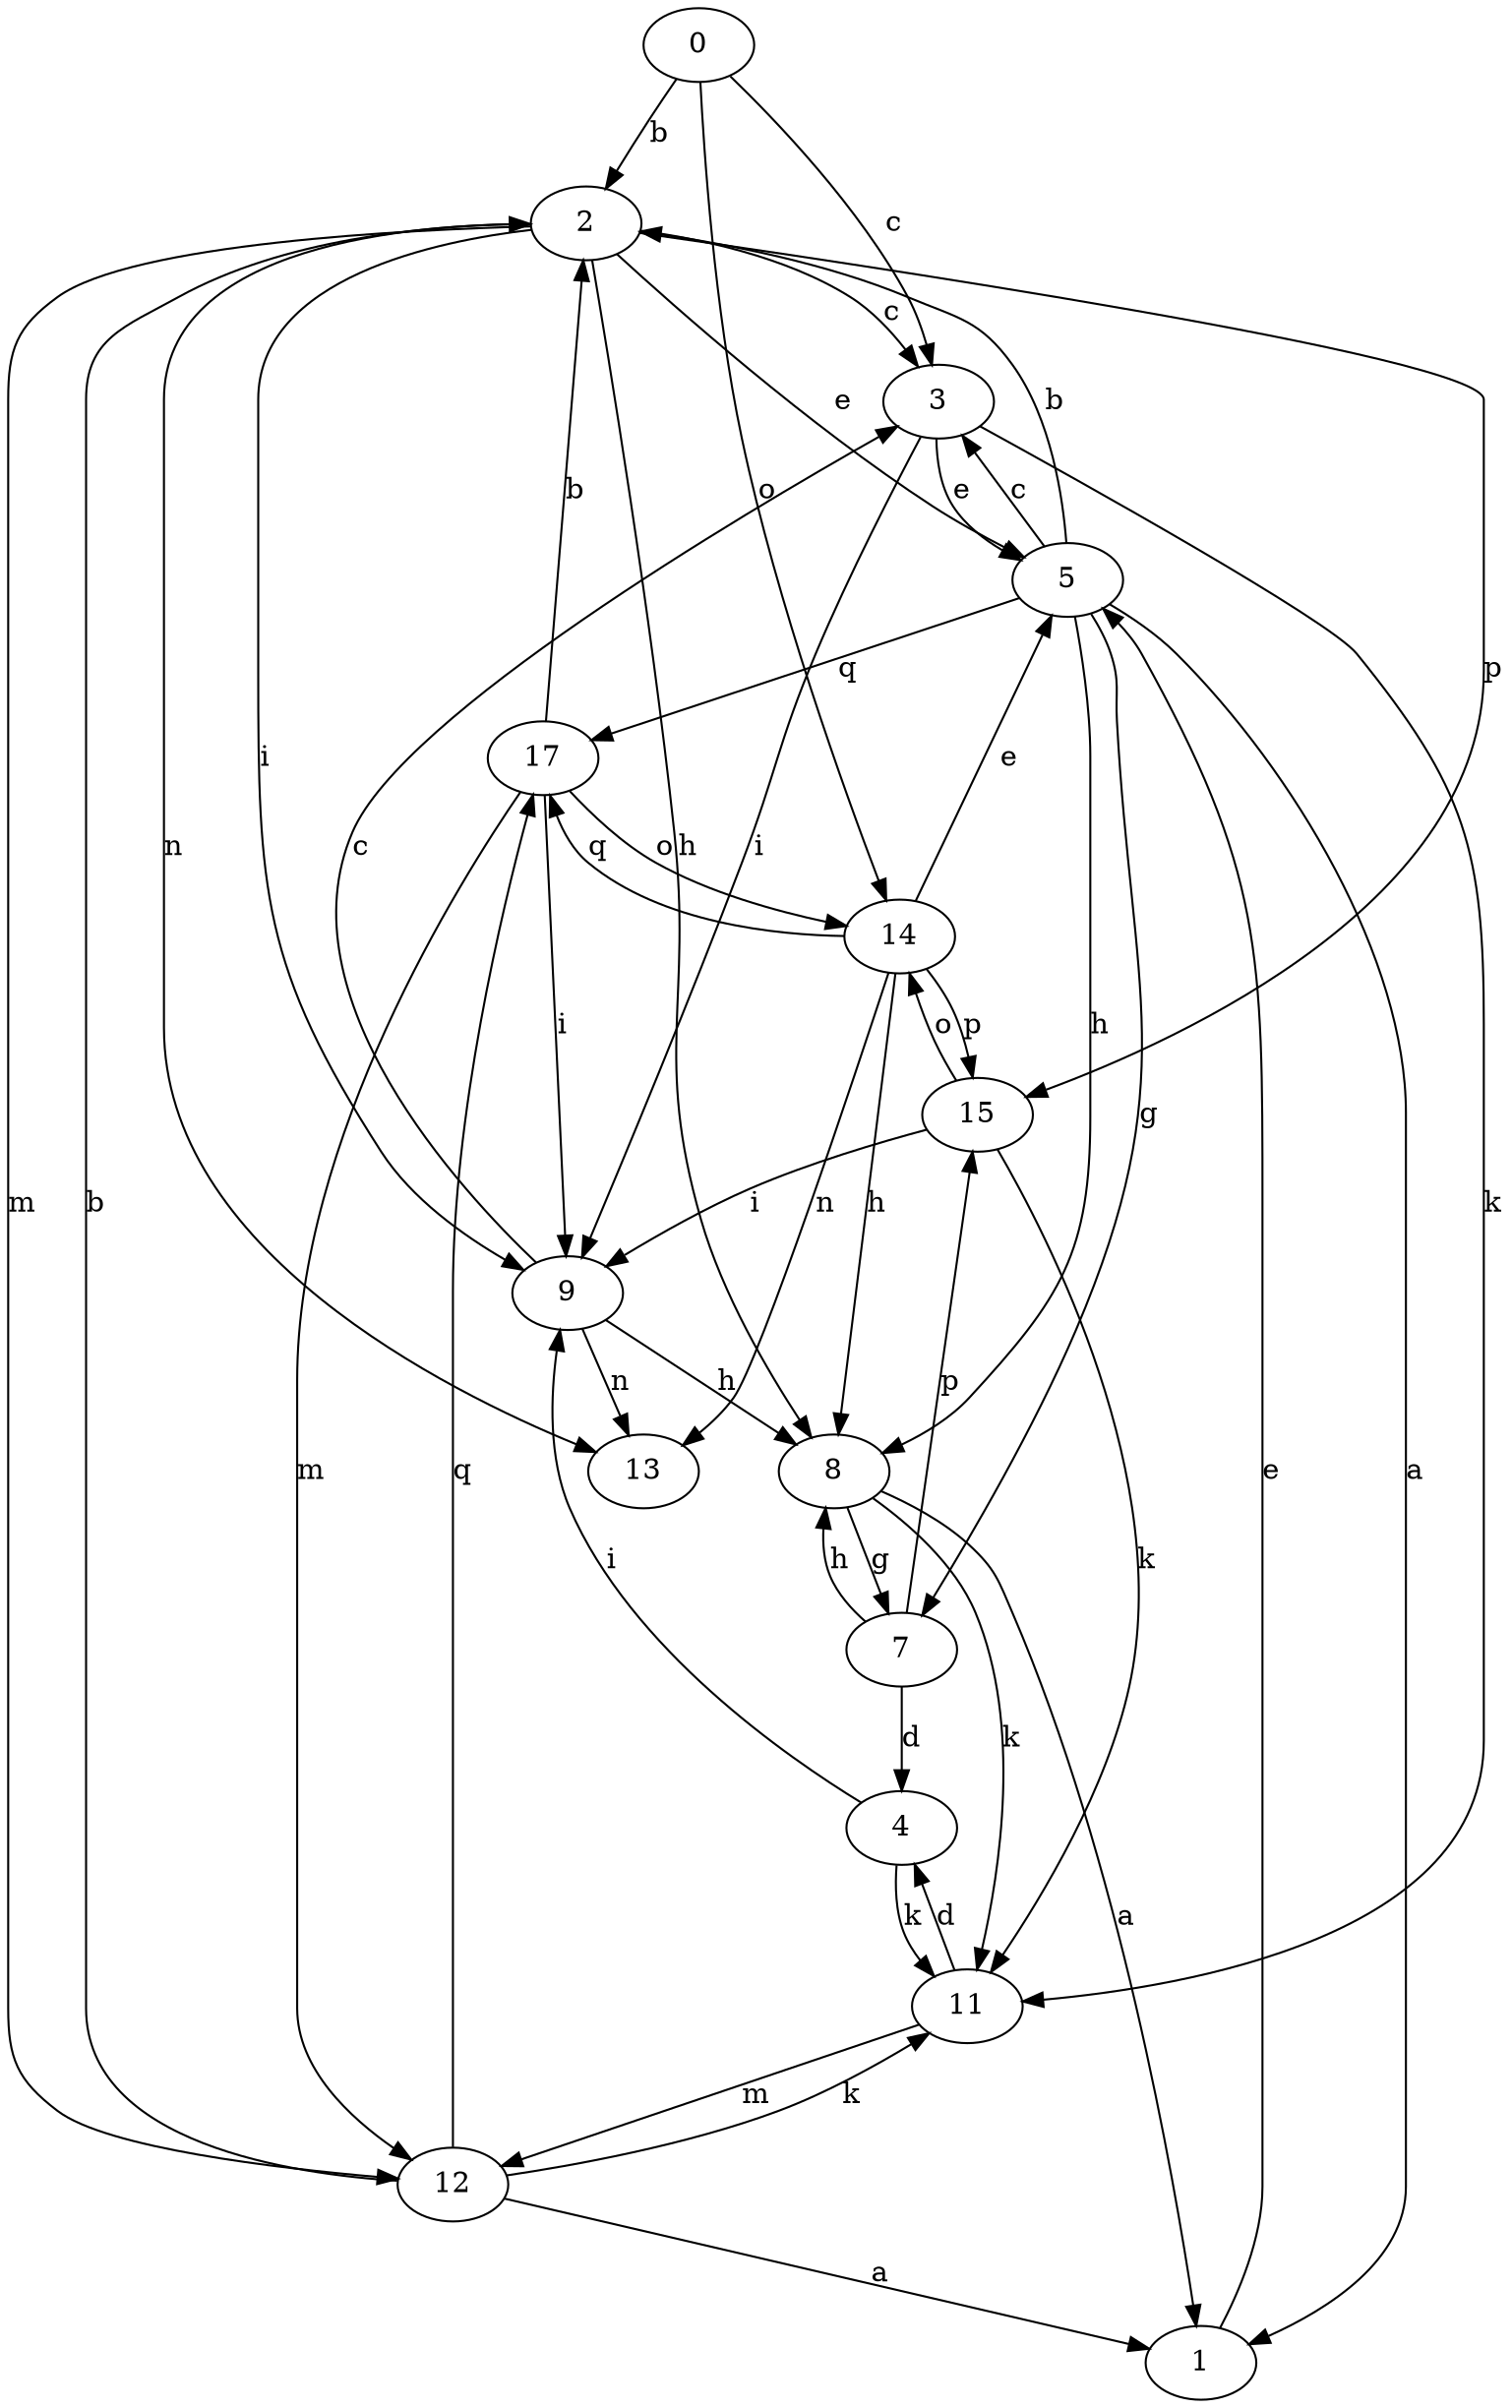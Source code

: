strict digraph  {
0;
1;
2;
3;
4;
5;
7;
8;
9;
11;
12;
13;
14;
15;
17;
0 -> 2  [label=b];
0 -> 3  [label=c];
0 -> 14  [label=o];
1 -> 5  [label=e];
2 -> 3  [label=c];
2 -> 5  [label=e];
2 -> 8  [label=h];
2 -> 9  [label=i];
2 -> 12  [label=m];
2 -> 13  [label=n];
2 -> 15  [label=p];
3 -> 5  [label=e];
3 -> 9  [label=i];
3 -> 11  [label=k];
4 -> 9  [label=i];
4 -> 11  [label=k];
5 -> 1  [label=a];
5 -> 2  [label=b];
5 -> 3  [label=c];
5 -> 7  [label=g];
5 -> 8  [label=h];
5 -> 17  [label=q];
7 -> 4  [label=d];
7 -> 8  [label=h];
7 -> 15  [label=p];
8 -> 1  [label=a];
8 -> 7  [label=g];
8 -> 11  [label=k];
9 -> 3  [label=c];
9 -> 8  [label=h];
9 -> 13  [label=n];
11 -> 4  [label=d];
11 -> 12  [label=m];
12 -> 1  [label=a];
12 -> 2  [label=b];
12 -> 11  [label=k];
12 -> 17  [label=q];
14 -> 5  [label=e];
14 -> 8  [label=h];
14 -> 13  [label=n];
14 -> 15  [label=p];
14 -> 17  [label=q];
15 -> 9  [label=i];
15 -> 11  [label=k];
15 -> 14  [label=o];
17 -> 2  [label=b];
17 -> 9  [label=i];
17 -> 12  [label=m];
17 -> 14  [label=o];
}
